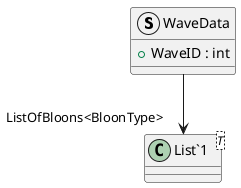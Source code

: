 @startuml
struct WaveData {
    + WaveID : int
}
class "List`1"<T> {
}
WaveData --> "ListOfBloons<BloonType>" "List`1"
@enduml
